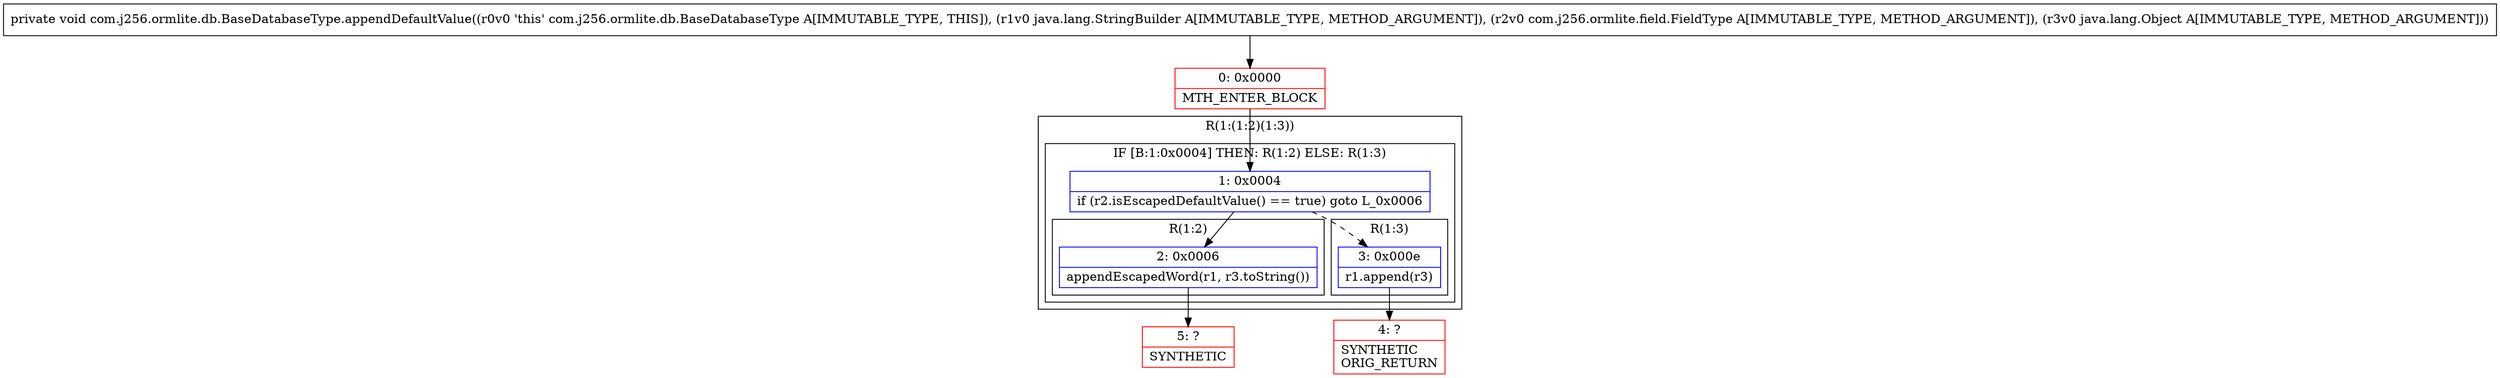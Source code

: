 digraph "CFG forcom.j256.ormlite.db.BaseDatabaseType.appendDefaultValue(Ljava\/lang\/StringBuilder;Lcom\/j256\/ormlite\/field\/FieldType;Ljava\/lang\/Object;)V" {
subgraph cluster_Region_230485572 {
label = "R(1:(1:2)(1:3))";
node [shape=record,color=blue];
subgraph cluster_IfRegion_1814077191 {
label = "IF [B:1:0x0004] THEN: R(1:2) ELSE: R(1:3)";
node [shape=record,color=blue];
Node_1 [shape=record,label="{1\:\ 0x0004|if (r2.isEscapedDefaultValue() == true) goto L_0x0006\l}"];
subgraph cluster_Region_1505381279 {
label = "R(1:2)";
node [shape=record,color=blue];
Node_2 [shape=record,label="{2\:\ 0x0006|appendEscapedWord(r1, r3.toString())\l}"];
}
subgraph cluster_Region_59271109 {
label = "R(1:3)";
node [shape=record,color=blue];
Node_3 [shape=record,label="{3\:\ 0x000e|r1.append(r3)\l}"];
}
}
}
Node_0 [shape=record,color=red,label="{0\:\ 0x0000|MTH_ENTER_BLOCK\l}"];
Node_4 [shape=record,color=red,label="{4\:\ ?|SYNTHETIC\lORIG_RETURN\l}"];
Node_5 [shape=record,color=red,label="{5\:\ ?|SYNTHETIC\l}"];
MethodNode[shape=record,label="{private void com.j256.ormlite.db.BaseDatabaseType.appendDefaultValue((r0v0 'this' com.j256.ormlite.db.BaseDatabaseType A[IMMUTABLE_TYPE, THIS]), (r1v0 java.lang.StringBuilder A[IMMUTABLE_TYPE, METHOD_ARGUMENT]), (r2v0 com.j256.ormlite.field.FieldType A[IMMUTABLE_TYPE, METHOD_ARGUMENT]), (r3v0 java.lang.Object A[IMMUTABLE_TYPE, METHOD_ARGUMENT])) }"];
MethodNode -> Node_0;
Node_1 -> Node_2;
Node_1 -> Node_3[style=dashed];
Node_2 -> Node_5;
Node_3 -> Node_4;
Node_0 -> Node_1;
}

